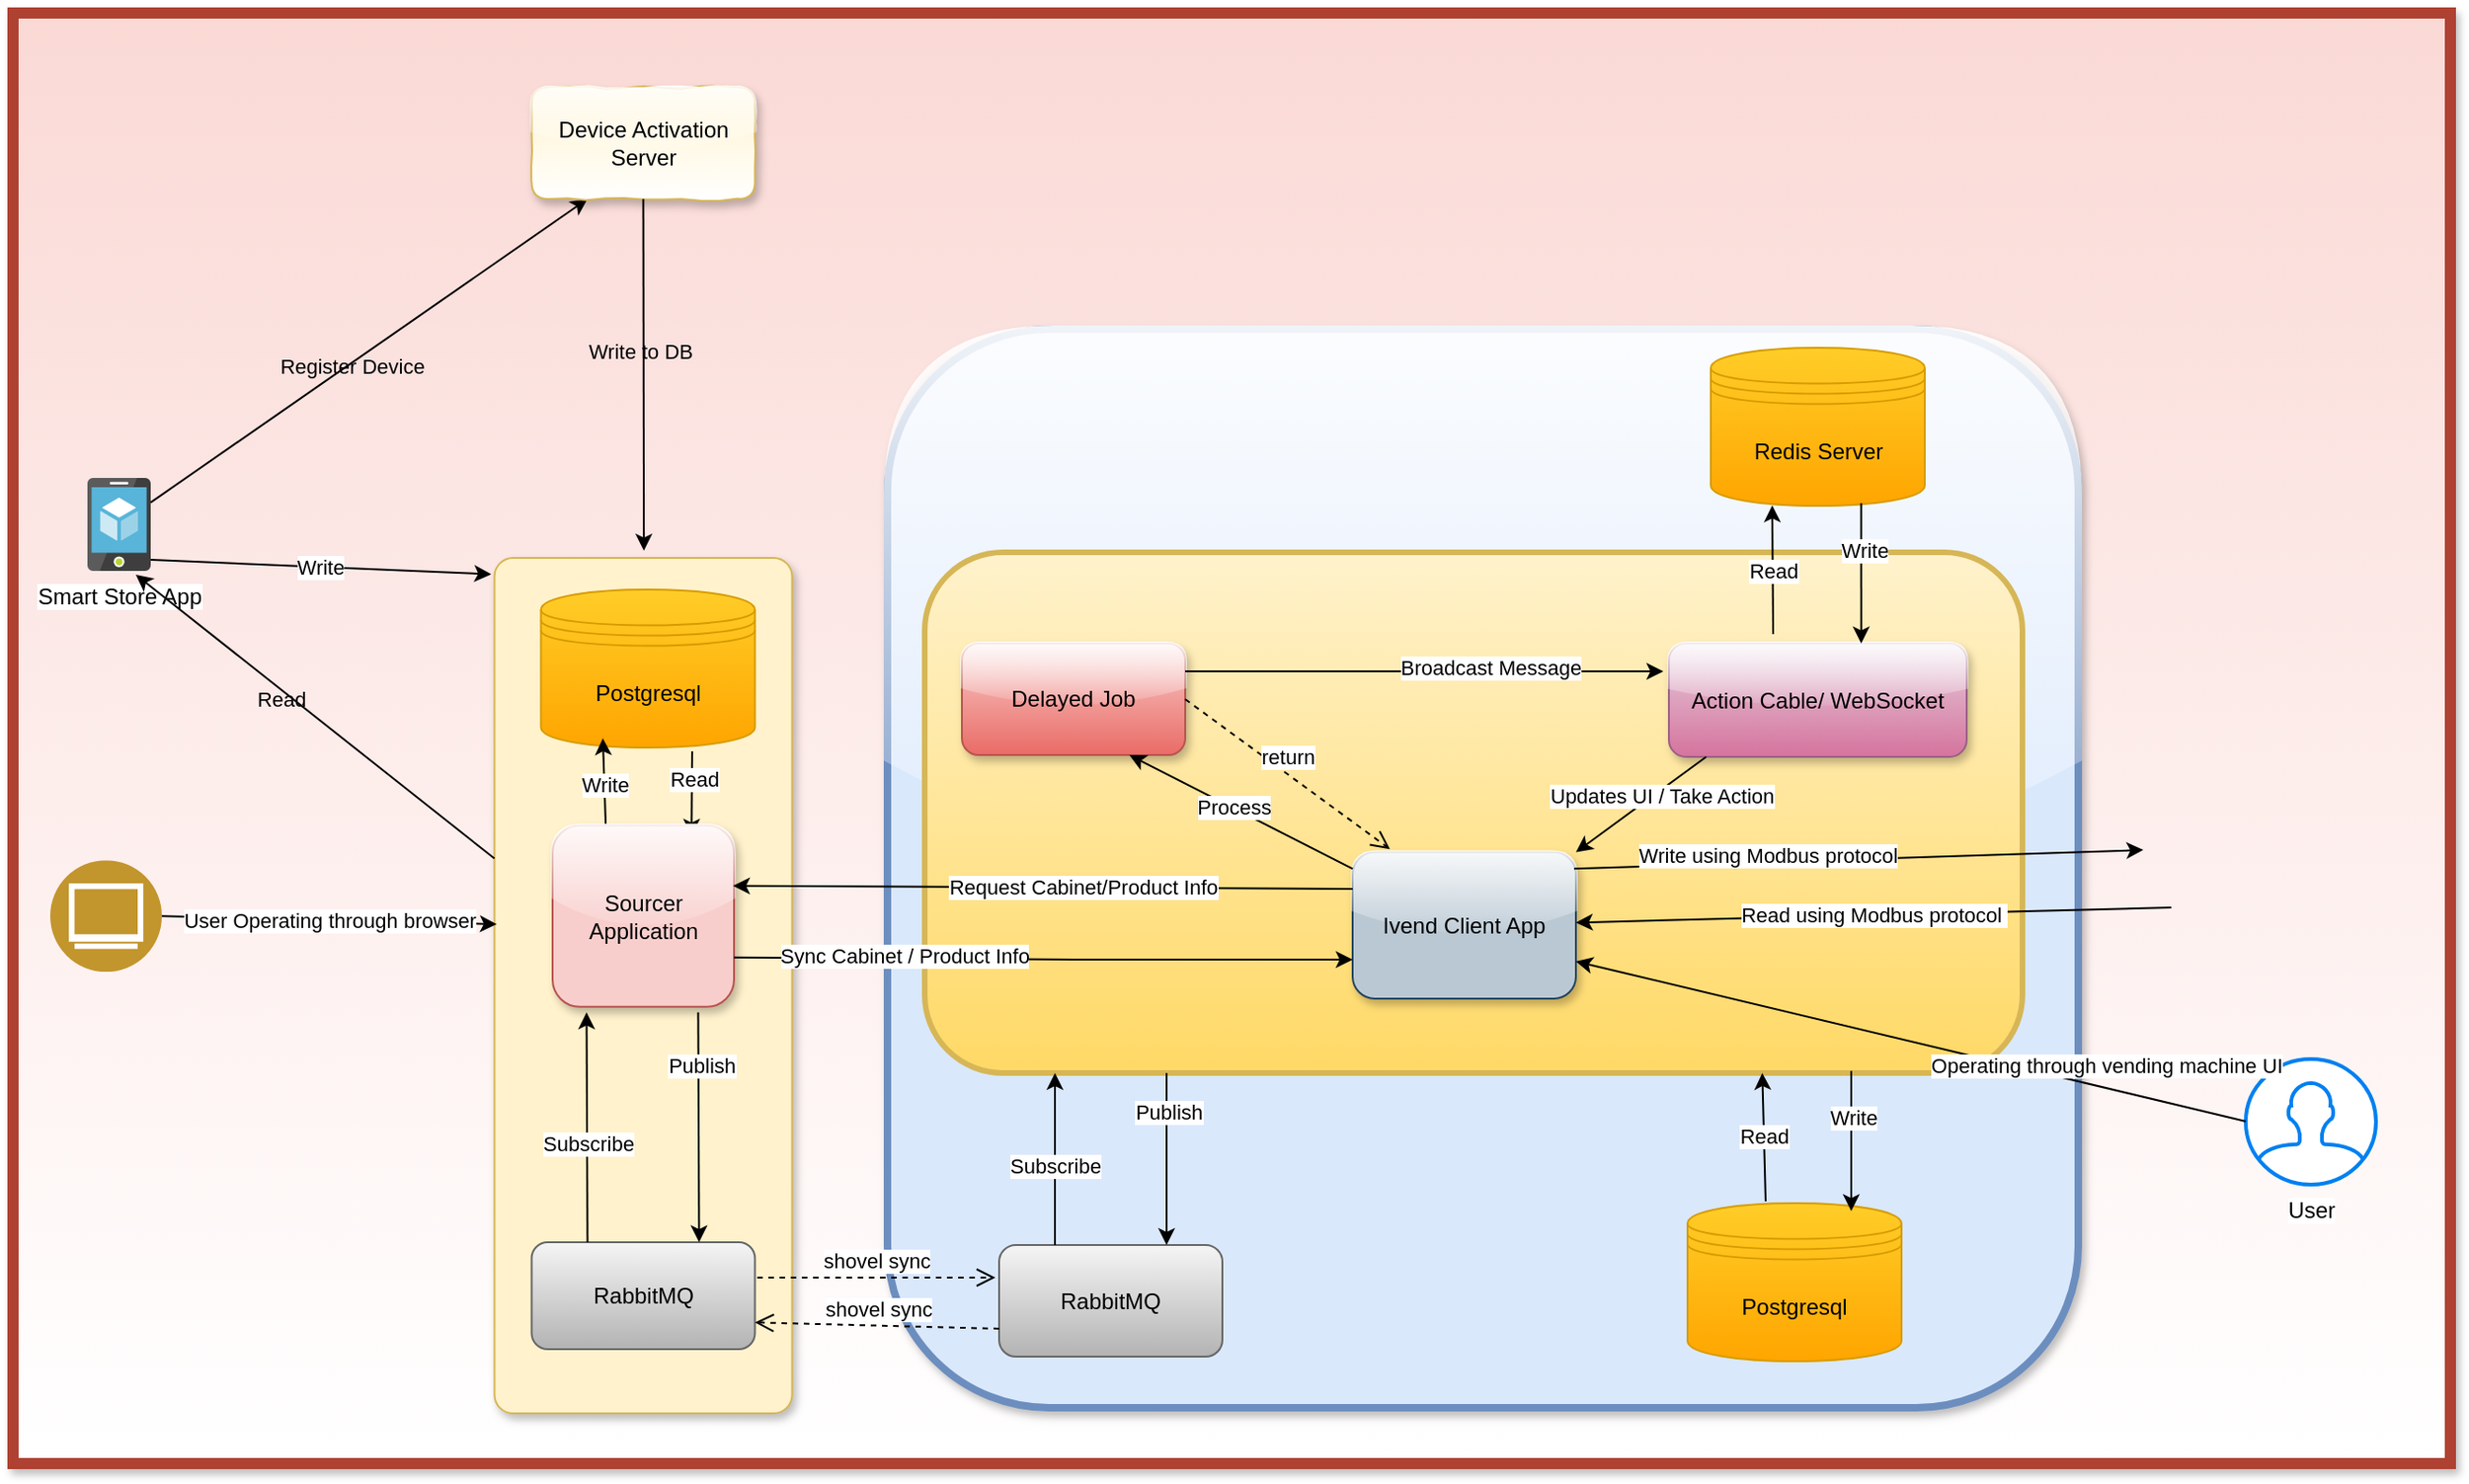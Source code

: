 <mxfile version="13.1.2" type="github">
  <diagram id="xoZPzFlmaSp1hnfD2v14" name="Page-1">
    <mxGraphModel dx="2032" dy="1769" grid="1" gridSize="10" guides="1" tooltips="1" connect="1" arrows="1" fold="1" page="1" pageScale="1" pageWidth="850" pageHeight="1100" math="0" shadow="0">
      <root>
        <mxCell id="0" />
        <mxCell id="1" parent="0" />
        <mxCell id="39ve_CgXmUywYCEbx6uL-2" value="" style="verticalLabelPosition=bottom;verticalAlign=top;html=1;shape=mxgraph.basic.rect;fillColor2=none;strokeWidth=6;size=20;indent=5;fillColor=#fad9d5;strokeColor=#ae4132;shadow=1;gradientColor=#ffffff;" parent="1" vertex="1">
          <mxGeometry x="-200" y="-160" width="1310" height="780" as="geometry" />
        </mxCell>
        <mxCell id="xF51GjXkcUq14_9qOw0B-2" value="" style="shape=mxgraph.mockup.containers.marginRect;rectMarginTop=10;strokeColor=#d6b656;strokeWidth=1;dashed=0;rounded=1;arcSize=5;recursiveResize=0;shadow=1;fillColor=#fff2cc;" parent="1" vertex="1">
          <mxGeometry x="58.75" y="123" width="160" height="470" as="geometry" />
        </mxCell>
        <mxCell id="xF51GjXkcUq14_9qOw0B-4" value="RabbitMQ" style="rounded=1;whiteSpace=wrap;html=1;gradientColor=#b3b3b3;fillColor=#f5f5f5;strokeColor=#666666;" parent="xF51GjXkcUq14_9qOw0B-2" vertex="1">
          <mxGeometry x="20" y="378" width="120" height="57.5" as="geometry" />
        </mxCell>
        <mxCell id="xF51GjXkcUq14_9qOw0B-8" value="" style="endArrow=classic;html=1;entryX=0.75;entryY=0;entryDx=0;entryDy=0;" parent="xF51GjXkcUq14_9qOw0B-2" target="xF51GjXkcUq14_9qOw0B-4" edge="1">
          <mxGeometry width="50" height="50" relative="1" as="geometry">
            <mxPoint x="109.5" y="254.38" as="sourcePoint" />
            <mxPoint x="109.5" y="346.88" as="targetPoint" />
            <Array as="points" />
          </mxGeometry>
        </mxCell>
        <mxCell id="xF51GjXkcUq14_9qOw0B-9" value="Publish" style="edgeLabel;html=1;align=center;verticalAlign=middle;resizable=0;points=[];" parent="xF51GjXkcUq14_9qOw0B-8" vertex="1" connectable="0">
          <mxGeometry x="-0.542" y="1" relative="1" as="geometry">
            <mxPoint as="offset" />
          </mxGeometry>
        </mxCell>
        <mxCell id="xF51GjXkcUq14_9qOw0B-10" value="" style="endArrow=classic;html=1;entryX=0.75;entryY=1;entryDx=0;entryDy=0;exitX=0.25;exitY=0;exitDx=0;exitDy=0;" parent="xF51GjXkcUq14_9qOw0B-2" source="xF51GjXkcUq14_9qOw0B-4" edge="1">
          <mxGeometry width="50" height="50" relative="1" as="geometry">
            <mxPoint x="49.5" y="346.88" as="sourcePoint" />
            <mxPoint x="49.5" y="254.38" as="targetPoint" />
          </mxGeometry>
        </mxCell>
        <mxCell id="xF51GjXkcUq14_9qOw0B-11" value="Subscribe" style="edgeLabel;html=1;align=center;verticalAlign=middle;resizable=0;points=[];" parent="xF51GjXkcUq14_9qOw0B-10" vertex="1" connectable="0">
          <mxGeometry x="-0.331" relative="1" as="geometry">
            <mxPoint y="-12" as="offset" />
          </mxGeometry>
        </mxCell>
        <mxCell id="PLzoxAE0oAlwpOkitxPc-1" value="Postgresql" style="shape=datastore;whiteSpace=wrap;html=1;gradientColor=#ffa500;fillColor=#ffcd28;strokeColor=#d79b00;" parent="xF51GjXkcUq14_9qOw0B-2" vertex="1">
          <mxGeometry x="25" y="27" width="115" height="85" as="geometry" />
        </mxCell>
        <mxCell id="PLzoxAE0oAlwpOkitxPc-2" value="" style="endArrow=classic;html=1;entryX=0.765;entryY=0.05;entryDx=0;entryDy=0;entryPerimeter=0;" parent="xF51GjXkcUq14_9qOw0B-2" edge="1">
          <mxGeometry width="50" height="50" relative="1" as="geometry">
            <mxPoint x="106.25" y="114" as="sourcePoint" />
            <mxPoint x="105.915" y="159.37" as="targetPoint" />
            <Array as="points" />
          </mxGeometry>
        </mxCell>
        <mxCell id="PLzoxAE0oAlwpOkitxPc-3" value="Read" style="edgeLabel;html=1;align=center;verticalAlign=middle;resizable=0;points=[];" parent="PLzoxAE0oAlwpOkitxPc-2" vertex="1" connectable="0">
          <mxGeometry x="-0.34" y="1" relative="1" as="geometry">
            <mxPoint as="offset" />
          </mxGeometry>
        </mxCell>
        <mxCell id="PLzoxAE0oAlwpOkitxPc-4" value="Write" style="endArrow=classic;html=1;exitX=0.365;exitY=-0.012;exitDx=0;exitDy=0;exitPerimeter=0;" parent="xF51GjXkcUq14_9qOw0B-2" edge="1">
          <mxGeometry width="50" height="50" relative="1" as="geometry">
            <mxPoint x="59.915" y="157.1" as="sourcePoint" />
            <mxPoint x="58.25" y="107" as="targetPoint" />
          </mxGeometry>
        </mxCell>
        <mxCell id="39ve_CgXmUywYCEbx6uL-6" value="&lt;meta charset=&quot;utf-8&quot; style=&quot;&quot;&gt;&lt;span style=&quot;font-family: Helvetica; font-size: 12px; font-style: normal; font-variant-ligatures: normal; font-variant-caps: normal; font-weight: 400; letter-spacing: normal; orphans: 2; text-align: center; text-indent: 0px; text-transform: none; widows: 2; word-spacing: 0px; -webkit-text-stroke-width: 0px; background-color: rgb(248, 249, 250); text-decoration-style: initial; text-decoration-color: initial; float: none; display: inline !important;&quot;&gt;Postgresql&lt;/span&gt;" style="rounded=1;whiteSpace=wrap;html=1;labelBackgroundColor=#9933FF;fillColor=#dae8fc;strokeColor=#6c8ebf;shadow=1;glass=1;strokeWidth=4;" parent="1" vertex="1">
          <mxGeometry x="270" y="10" width="640" height="580" as="geometry" />
        </mxCell>
        <mxCell id="rZ3tqkPkwBDZJlSS5pZd-38" value="" style="rounded=1;whiteSpace=wrap;html=1;labelBackgroundColor=#D4E1F5;fillColor=#fff2cc;strokeColor=#d6b656;gradientColor=#ffd966;strokeWidth=3;" parent="1" vertex="1">
          <mxGeometry x="290" y="130" width="590" height="280" as="geometry" />
        </mxCell>
        <mxCell id="39ve_CgXmUywYCEbx6uL-1" value="Postgresql" style="shape=datastore;whiteSpace=wrap;html=1;gradientColor=#ffa500;fillColor=#ffcd28;strokeColor=#d79b00;" parent="1" vertex="1">
          <mxGeometry x="700" y="480" width="115" height="85" as="geometry" />
        </mxCell>
        <object label="Sourcer&lt;br&gt;Application" id="39ve_CgXmUywYCEbx6uL-4">
          <mxCell style="whiteSpace=wrap;aspect=fixed;labelBackgroundColor=none;labelBorderColor=none;html=1;fillColor=#f8cecc;strokeColor=#b85450;shadow=1;rounded=1;glass=1;gradientColor=none;" parent="1" vertex="1">
            <mxGeometry x="90" y="276.88" width="97.5" height="97.5" as="geometry" />
          </mxCell>
        </object>
        <mxCell id="39ve_CgXmUywYCEbx6uL-8" value="" style="shape=image;html=1;verticalAlign=top;verticalLabelPosition=bottom;labelBackgroundColor=#ffffff;imageAspect=0;aspect=fixed;image=https://cdn2.iconfinder.com/data/icons/free-version/128/vendingmachine-128.png" parent="1" vertex="1">
          <mxGeometry x="950" y="212.5" width="140" height="140" as="geometry" />
        </mxCell>
        <mxCell id="39ve_CgXmUywYCEbx6uL-15" value="RabbitMQ" style="rounded=1;whiteSpace=wrap;html=1;gradientColor=#b3b3b3;fillColor=#f5f5f5;strokeColor=#666666;" parent="1" vertex="1">
          <mxGeometry x="330" y="502.5" width="120" height="60" as="geometry" />
        </mxCell>
        <mxCell id="39ve_CgXmUywYCEbx6uL-16" value="Ivend Client App" style="rounded=1;whiteSpace=wrap;html=1;fillColor=#bac8d3;strokeColor=#23445d;shadow=1;glass=1;" parent="1" vertex="1">
          <mxGeometry x="520" y="291.25" width="120" height="78.75" as="geometry" />
        </mxCell>
        <mxCell id="39ve_CgXmUywYCEbx6uL-24" value="" style="endArrow=classic;html=1;exitX=0.992;exitY=0.113;exitDx=0;exitDy=0;exitPerimeter=0;entryX=-0.036;entryY=0.554;entryDx=0;entryDy=0;entryPerimeter=0;" parent="1" source="39ve_CgXmUywYCEbx6uL-16" target="39ve_CgXmUywYCEbx6uL-8" edge="1">
          <mxGeometry width="50" height="50" relative="1" as="geometry">
            <mxPoint x="640" y="307.96" as="sourcePoint" />
            <mxPoint x="950" y="283" as="targetPoint" />
          </mxGeometry>
        </mxCell>
        <mxCell id="39ve_CgXmUywYCEbx6uL-28" value="Write using Modbus protocol" style="edgeLabel;html=1;align=center;verticalAlign=middle;resizable=0;points=[];" parent="39ve_CgXmUywYCEbx6uL-24" vertex="1" connectable="0">
          <mxGeometry x="-0.32" y="4" relative="1" as="geometry">
            <mxPoint as="offset" />
          </mxGeometry>
        </mxCell>
        <mxCell id="39ve_CgXmUywYCEbx6uL-27" value="Read using Modbus protocol&amp;nbsp;" style="endArrow=classic;html=1;" parent="1" target="39ve_CgXmUywYCEbx6uL-16" edge="1">
          <mxGeometry width="50" height="50" relative="1" as="geometry">
            <mxPoint x="960" y="321" as="sourcePoint" />
            <mxPoint x="844" y="318" as="targetPoint" />
            <Array as="points" />
          </mxGeometry>
        </mxCell>
        <mxCell id="39ve_CgXmUywYCEbx6uL-30" value="" style="endArrow=classic;html=1;" parent="1" edge="1">
          <mxGeometry width="50" height="50" relative="1" as="geometry">
            <mxPoint x="187.5" y="347.907" as="sourcePoint" />
            <mxPoint x="520" y="349" as="targetPoint" />
            <Array as="points">
              <mxPoint x="380" y="349" />
            </Array>
          </mxGeometry>
        </mxCell>
        <mxCell id="39ve_CgXmUywYCEbx6uL-31" value="Sync Cabinet / Product Info" style="edgeLabel;html=1;align=center;verticalAlign=middle;resizable=0;points=[];rotation=0;" parent="39ve_CgXmUywYCEbx6uL-30" vertex="1" connectable="0">
          <mxGeometry x="-0.45" y="2" relative="1" as="geometry">
            <mxPoint as="offset" />
          </mxGeometry>
        </mxCell>
        <mxCell id="39ve_CgXmUywYCEbx6uL-35" value="" style="endArrow=classic;html=1;exitX=0;exitY=0.25;exitDx=0;exitDy=0;entryX=0.995;entryY=0.333;entryDx=0;entryDy=0;entryPerimeter=0;" parent="1" source="39ve_CgXmUywYCEbx6uL-16" target="39ve_CgXmUywYCEbx6uL-4" edge="1">
          <mxGeometry width="50" height="50" relative="1" as="geometry">
            <mxPoint x="380" y="297" as="sourcePoint" />
            <mxPoint x="620" y="320" as="targetPoint" />
          </mxGeometry>
        </mxCell>
        <mxCell id="39ve_CgXmUywYCEbx6uL-36" value="Request Cabinet/Product Info" style="edgeLabel;html=1;align=center;verticalAlign=middle;resizable=0;points=[];" parent="39ve_CgXmUywYCEbx6uL-35" vertex="1" connectable="0">
          <mxGeometry x="-0.381" y="-1" relative="1" as="geometry">
            <mxPoint x="-42" as="offset" />
          </mxGeometry>
        </mxCell>
        <mxCell id="39ve_CgXmUywYCEbx6uL-37" value="" style="endArrow=classic;html=1;entryX=0.765;entryY=0.05;entryDx=0;entryDy=0;entryPerimeter=0;exitX=0.844;exitY=0.996;exitDx=0;exitDy=0;exitPerimeter=0;" parent="1" source="rZ3tqkPkwBDZJlSS5pZd-38" target="39ve_CgXmUywYCEbx6uL-1" edge="1">
          <mxGeometry width="50" height="50" relative="1" as="geometry">
            <mxPoint x="418" y="410" as="sourcePoint" />
            <mxPoint x="610" y="238" as="targetPoint" />
            <Array as="points" />
          </mxGeometry>
        </mxCell>
        <mxCell id="rZ3tqkPkwBDZJlSS5pZd-4" value="Write" style="edgeLabel;html=1;align=center;verticalAlign=middle;resizable=0;points=[];" parent="39ve_CgXmUywYCEbx6uL-37" vertex="1" connectable="0">
          <mxGeometry x="-0.34" y="1" relative="1" as="geometry">
            <mxPoint as="offset" />
          </mxGeometry>
        </mxCell>
        <mxCell id="39ve_CgXmUywYCEbx6uL-38" value="" style="endArrow=classic;html=1;entryX=0.75;entryY=0;entryDx=0;entryDy=0;" parent="1" target="39ve_CgXmUywYCEbx6uL-15" edge="1">
          <mxGeometry width="50" height="50" relative="1" as="geometry">
            <mxPoint x="420" y="410" as="sourcePoint" />
            <mxPoint x="550" y="320" as="targetPoint" />
            <Array as="points" />
          </mxGeometry>
        </mxCell>
        <mxCell id="rZ3tqkPkwBDZJlSS5pZd-10" value="Publish" style="edgeLabel;html=1;align=center;verticalAlign=middle;resizable=0;points=[];" parent="39ve_CgXmUywYCEbx6uL-38" vertex="1" connectable="0">
          <mxGeometry x="-0.542" y="1" relative="1" as="geometry">
            <mxPoint as="offset" />
          </mxGeometry>
        </mxCell>
        <mxCell id="rZ3tqkPkwBDZJlSS5pZd-5" value="User" style="html=1;verticalLabelPosition=bottom;align=center;labelBackgroundColor=#ffffff;verticalAlign=top;strokeWidth=2;strokeColor=#0080F0;shadow=0;dashed=0;shape=mxgraph.ios7.icons.user;gradientColor=#ffffff;" parent="1" vertex="1">
          <mxGeometry x="1000" y="402.5" width="70" height="67.5" as="geometry" />
        </mxCell>
        <mxCell id="rZ3tqkPkwBDZJlSS5pZd-6" value="" style="endArrow=classic;html=1;exitX=0;exitY=0.496;exitDx=0;exitDy=0;exitPerimeter=0;" parent="1" source="rZ3tqkPkwBDZJlSS5pZd-5" edge="1">
          <mxGeometry width="50" height="50" relative="1" as="geometry">
            <mxPoint x="1143" y="441.25" as="sourcePoint" />
            <mxPoint x="640" y="350" as="targetPoint" />
          </mxGeometry>
        </mxCell>
        <mxCell id="rZ3tqkPkwBDZJlSS5pZd-11" value="Operating through vending machine UI" style="edgeLabel;html=1;align=center;verticalAlign=middle;resizable=0;points=[];" parent="rZ3tqkPkwBDZJlSS5pZd-6" vertex="1" connectable="0">
          <mxGeometry x="-0.434" y="-1" relative="1" as="geometry">
            <mxPoint x="25.97" y="-5.35" as="offset" />
          </mxGeometry>
        </mxCell>
        <mxCell id="rZ3tqkPkwBDZJlSS5pZd-7" value="" style="endArrow=classic;html=1;entryX=0.75;entryY=1;entryDx=0;entryDy=0;exitX=0.25;exitY=0;exitDx=0;exitDy=0;" parent="1" source="39ve_CgXmUywYCEbx6uL-15" edge="1">
          <mxGeometry width="50" height="50" relative="1" as="geometry">
            <mxPoint x="360.5" y="488" as="sourcePoint" />
            <mxPoint x="360" y="410" as="targetPoint" />
          </mxGeometry>
        </mxCell>
        <mxCell id="rZ3tqkPkwBDZJlSS5pZd-9" value="Subscribe" style="edgeLabel;html=1;align=center;verticalAlign=middle;resizable=0;points=[];" parent="rZ3tqkPkwBDZJlSS5pZd-7" vertex="1" connectable="0">
          <mxGeometry x="-0.331" relative="1" as="geometry">
            <mxPoint y="-12" as="offset" />
          </mxGeometry>
        </mxCell>
        <mxCell id="rZ3tqkPkwBDZJlSS5pZd-8" value="Read" style="endArrow=classic;html=1;entryX=0.085;entryY=1.007;entryDx=0;entryDy=0;entryPerimeter=0;exitX=0.365;exitY=-0.012;exitDx=0;exitDy=0;exitPerimeter=0;" parent="1" source="39ve_CgXmUywYCEbx6uL-1" edge="1">
          <mxGeometry width="50" height="50" relative="1" as="geometry">
            <mxPoint x="740" y="472.04" as="sourcePoint" />
            <mxPoint x="740.15" y="410.0" as="targetPoint" />
          </mxGeometry>
        </mxCell>
        <mxCell id="rZ3tqkPkwBDZJlSS5pZd-12" value="Delayed Job" style="rounded=1;whiteSpace=wrap;html=1;labelBackgroundColor=none;gradientColor=#ea6b66;fillColor=#f8cecc;strokeColor=#b85450;shadow=1;glass=1;" parent="1" vertex="1">
          <mxGeometry x="310" y="179" width="120" height="60" as="geometry" />
        </mxCell>
        <mxCell id="rZ3tqkPkwBDZJlSS5pZd-13" value="Action Cable/ WebSocket" style="rounded=1;whiteSpace=wrap;html=1;labelBackgroundColor=none;gradientColor=#d5739d;fillColor=#e6d0de;strokeColor=#996185;shadow=1;glass=1;" parent="1" vertex="1">
          <mxGeometry x="690" y="179" width="160" height="61" as="geometry" />
        </mxCell>
        <mxCell id="rZ3tqkPkwBDZJlSS5pZd-14" value="" style="endArrow=classic;html=1;entryX=0.75;entryY=1;entryDx=0;entryDy=0;exitX=0;exitY=0.113;exitDx=0;exitDy=0;exitPerimeter=0;" parent="1" source="39ve_CgXmUywYCEbx6uL-16" target="rZ3tqkPkwBDZJlSS5pZd-12" edge="1">
          <mxGeometry width="50" height="50" relative="1" as="geometry">
            <mxPoint x="520" y="340" as="sourcePoint" />
            <mxPoint x="570" y="290" as="targetPoint" />
          </mxGeometry>
        </mxCell>
        <mxCell id="rZ3tqkPkwBDZJlSS5pZd-19" value="Process" style="edgeLabel;html=1;align=center;verticalAlign=middle;resizable=0;points=[];" parent="rZ3tqkPkwBDZJlSS5pZd-14" vertex="1" connectable="0">
          <mxGeometry x="0.077" y="-1" relative="1" as="geometry">
            <mxPoint as="offset" />
          </mxGeometry>
        </mxCell>
        <mxCell id="rZ3tqkPkwBDZJlSS5pZd-18" value="return" style="html=1;verticalAlign=bottom;endArrow=open;dashed=1;endSize=8;exitX=1;exitY=0.5;exitDx=0;exitDy=0;entryX=0.167;entryY=-0.021;entryDx=0;entryDy=0;entryPerimeter=0;" parent="1" source="rZ3tqkPkwBDZJlSS5pZd-12" target="39ve_CgXmUywYCEbx6uL-16" edge="1">
          <mxGeometry relative="1" as="geometry">
            <mxPoint x="520" y="250" as="sourcePoint" />
            <mxPoint x="440" y="250" as="targetPoint" />
          </mxGeometry>
        </mxCell>
        <mxCell id="rZ3tqkPkwBDZJlSS5pZd-22" value="" style="endArrow=classic;html=1;entryX=1;entryY=0;entryDx=0;entryDy=0;" parent="1" target="39ve_CgXmUywYCEbx6uL-16" edge="1">
          <mxGeometry width="50" height="50" relative="1" as="geometry">
            <mxPoint x="710" y="240" as="sourcePoint" />
            <mxPoint x="520" y="340" as="targetPoint" />
            <Array as="points" />
          </mxGeometry>
        </mxCell>
        <mxCell id="rZ3tqkPkwBDZJlSS5pZd-23" value="Updates UI / Take Action" style="edgeLabel;html=1;align=center;verticalAlign=middle;resizable=0;points=[];" parent="rZ3tqkPkwBDZJlSS5pZd-22" vertex="1" connectable="0">
          <mxGeometry x="-0.241" y="2" relative="1" as="geometry">
            <mxPoint x="1" as="offset" />
          </mxGeometry>
        </mxCell>
        <mxCell id="rZ3tqkPkwBDZJlSS5pZd-24" style="edgeStyle=orthogonalEdgeStyle;rounded=0;orthogonalLoop=1;jettySize=auto;html=1;exitX=0.5;exitY=1;exitDx=0;exitDy=0;" parent="1" source="rZ3tqkPkwBDZJlSS5pZd-13" target="rZ3tqkPkwBDZJlSS5pZd-13" edge="1">
          <mxGeometry relative="1" as="geometry" />
        </mxCell>
        <mxCell id="rZ3tqkPkwBDZJlSS5pZd-36" value="" style="endArrow=classic;html=1;exitX=1;exitY=0.25;exitDx=0;exitDy=0;" parent="1" source="rZ3tqkPkwBDZJlSS5pZd-12" edge="1">
          <mxGeometry width="50" height="50" relative="1" as="geometry">
            <mxPoint x="430" y="240" as="sourcePoint" />
            <mxPoint x="687" y="194" as="targetPoint" />
          </mxGeometry>
        </mxCell>
        <mxCell id="rZ3tqkPkwBDZJlSS5pZd-37" value="Broadcast Message" style="edgeLabel;html=1;align=center;verticalAlign=middle;resizable=0;points=[];" parent="rZ3tqkPkwBDZJlSS5pZd-36" vertex="1" connectable="0">
          <mxGeometry x="0.276" y="2" relative="1" as="geometry">
            <mxPoint as="offset" />
          </mxGeometry>
        </mxCell>
        <mxCell id="xF51GjXkcUq14_9qOw0B-12" value="shovel sync" style="html=1;verticalAlign=bottom;endArrow=open;dashed=1;endSize=8;exitX=1;exitY=0.5;exitDx=0;exitDy=0;" parent="1" edge="1">
          <mxGeometry relative="1" as="geometry">
            <mxPoint x="199.96" y="520" as="sourcePoint" />
            <mxPoint x="328" y="520" as="targetPoint" />
          </mxGeometry>
        </mxCell>
        <mxCell id="xF51GjXkcUq14_9qOw0B-13" value="shovel sync" style="html=1;verticalAlign=bottom;endArrow=open;dashed=1;endSize=8;entryX=1;entryY=0.75;entryDx=0;entryDy=0;exitX=0;exitY=0.75;exitDx=0;exitDy=0;" parent="1" source="39ve_CgXmUywYCEbx6uL-15" target="xF51GjXkcUq14_9qOw0B-4" edge="1">
          <mxGeometry relative="1" as="geometry">
            <mxPoint x="209.96" y="530" as="sourcePoint" />
            <mxPoint x="338" y="530" as="targetPoint" />
          </mxGeometry>
        </mxCell>
        <mxCell id="xF51GjXkcUq14_9qOw0B-14" value="Redis Server" style="shape=datastore;whiteSpace=wrap;html=1;gradientColor=#ffa500;fillColor=#ffcd28;strokeColor=#d79b00;" parent="1" vertex="1">
          <mxGeometry x="712.5" y="20" width="115" height="85" as="geometry" />
        </mxCell>
        <mxCell id="xF51GjXkcUq14_9qOw0B-15" value="" style="endArrow=classic;html=1;entryX=0.765;entryY=0.05;entryDx=0;entryDy=0;entryPerimeter=0;exitX=0.844;exitY=0.996;exitDx=0;exitDy=0;exitPerimeter=0;" parent="1" edge="1">
          <mxGeometry width="50" height="50" relative="1" as="geometry">
            <mxPoint x="793.32" y="103.63" as="sourcePoint" />
            <mxPoint x="793.335" y="179" as="targetPoint" />
            <Array as="points" />
          </mxGeometry>
        </mxCell>
        <mxCell id="xF51GjXkcUq14_9qOw0B-16" value="Write" style="edgeLabel;html=1;align=center;verticalAlign=middle;resizable=0;points=[];" parent="xF51GjXkcUq14_9qOw0B-15" vertex="1" connectable="0">
          <mxGeometry x="-0.34" y="1" relative="1" as="geometry">
            <mxPoint as="offset" />
          </mxGeometry>
        </mxCell>
        <mxCell id="xF51GjXkcUq14_9qOw0B-17" value="Read" style="endArrow=classic;html=1;entryX=0.085;entryY=1.007;entryDx=0;entryDy=0;entryPerimeter=0;" parent="1" edge="1">
          <mxGeometry width="50" height="50" relative="1" as="geometry">
            <mxPoint x="746" y="174" as="sourcePoint" />
            <mxPoint x="745.51" y="104.75" as="targetPoint" />
          </mxGeometry>
        </mxCell>
        <mxCell id="PLzoxAE0oAlwpOkitxPc-5" value="Smart Store App" style="aspect=fixed;html=1;points=[];align=center;image;fontSize=12;image=img/lib/mscae/App_Service_Mobile_App.svg;" parent="1" vertex="1">
          <mxGeometry x="-160" y="90" width="34" height="50" as="geometry" />
        </mxCell>
        <mxCell id="PLzoxAE0oAlwpOkitxPc-6" value="" style="endArrow=classic;html=1;entryX=0.25;entryY=1;entryDx=0;entryDy=0;" parent="1" source="PLzoxAE0oAlwpOkitxPc-5" target="PLzoxAE0oAlwpOkitxPc-17" edge="1">
          <mxGeometry width="50" height="50" relative="1" as="geometry">
            <mxPoint x="130" y="130" as="sourcePoint" />
            <mxPoint x="130" y="130" as="targetPoint" />
            <Array as="points" />
          </mxGeometry>
        </mxCell>
        <mxCell id="PLzoxAE0oAlwpOkitxPc-21" value="Register Device" style="edgeLabel;html=1;align=center;verticalAlign=middle;resizable=0;points=[];labelBackgroundColor=none;" parent="PLzoxAE0oAlwpOkitxPc-6" vertex="1" connectable="0">
          <mxGeometry x="-0.086" y="-1" relative="1" as="geometry">
            <mxPoint as="offset" />
          </mxGeometry>
        </mxCell>
        <mxCell id="PLzoxAE0oAlwpOkitxPc-17" value="Device Activation Server" style="rounded=1;whiteSpace=wrap;html=1;fillColor=#fff2cc;strokeColor=#d6b656;gradientColor=#ffffff;shadow=1;comic=1;glass=1;" parent="1" vertex="1">
          <mxGeometry x="78.75" y="-120" width="120" height="60" as="geometry" />
        </mxCell>
        <mxCell id="PLzoxAE0oAlwpOkitxPc-19" value="" style="endArrow=classic;html=1;entryX=0.502;entryY=0.013;entryDx=0;entryDy=0;entryPerimeter=0;exitX=0.5;exitY=1;exitDx=0;exitDy=0;" parent="1" source="PLzoxAE0oAlwpOkitxPc-17" target="xF51GjXkcUq14_9qOw0B-2" edge="1">
          <mxGeometry width="50" height="50" relative="1" as="geometry">
            <mxPoint x="120" y="80" as="sourcePoint" />
            <mxPoint x="170" y="30" as="targetPoint" />
          </mxGeometry>
        </mxCell>
        <mxCell id="PLzoxAE0oAlwpOkitxPc-20" value="Write to DB" style="edgeLabel;html=1;align=center;verticalAlign=middle;resizable=0;points=[];labelBackgroundColor=none;" parent="PLzoxAE0oAlwpOkitxPc-19" vertex="1" connectable="0">
          <mxGeometry x="-0.132" y="-2" relative="1" as="geometry">
            <mxPoint as="offset" />
          </mxGeometry>
        </mxCell>
        <mxCell id="PLzoxAE0oAlwpOkitxPc-22" value="Write" style="endArrow=classic;html=1;entryX=-0.011;entryY=0.04;entryDx=0;entryDy=0;entryPerimeter=0;exitX=1;exitY=0.88;exitDx=0;exitDy=0;exitPerimeter=0;" parent="1" source="PLzoxAE0oAlwpOkitxPc-5" target="xF51GjXkcUq14_9qOw0B-2" edge="1">
          <mxGeometry width="50" height="50" relative="1" as="geometry">
            <mxPoint x="20" y="130" as="sourcePoint" />
            <mxPoint x="70" y="80" as="targetPoint" />
          </mxGeometry>
        </mxCell>
        <mxCell id="PLzoxAE0oAlwpOkitxPc-23" value="" style="endArrow=classic;html=1;entryX=0.765;entryY=1.04;entryDx=0;entryDy=0;entryPerimeter=0;" parent="1" source="xF51GjXkcUq14_9qOw0B-2" target="PLzoxAE0oAlwpOkitxPc-5" edge="1">
          <mxGeometry width="50" height="50" relative="1" as="geometry">
            <mxPoint x="50" y="210" as="sourcePoint" />
            <mxPoint x="100" y="160" as="targetPoint" />
          </mxGeometry>
        </mxCell>
        <mxCell id="PLzoxAE0oAlwpOkitxPc-24" value="Read" style="edgeLabel;html=1;align=center;verticalAlign=middle;resizable=0;points=[];labelBackgroundColor=none;" parent="PLzoxAE0oAlwpOkitxPc-23" vertex="1" connectable="0">
          <mxGeometry x="0.166" y="4" relative="1" as="geometry">
            <mxPoint as="offset" />
          </mxGeometry>
        </mxCell>
        <mxCell id="tYrQ3M4pKk2gDjTUjPcf-2" value="" style="aspect=fixed;perimeter=ellipsePerimeter;html=1;align=center;shadow=0;dashed=0;fontColor=#4277BB;labelBackgroundColor=#ffffff;fontSize=12;spacingTop=3;image;image=img/lib/ibm/users/browser.svg;glass=1;comic=0;" vertex="1" parent="1">
          <mxGeometry x="-180" y="295.63" width="60" height="60" as="geometry" />
        </mxCell>
        <mxCell id="tYrQ3M4pKk2gDjTUjPcf-3" value="User Operating through browser" style="endArrow=classic;html=1;exitX=1;exitY=0.5;exitDx=0;exitDy=0;" edge="1" parent="1" source="tYrQ3M4pKk2gDjTUjPcf-2">
          <mxGeometry width="50" height="50" relative="1" as="geometry">
            <mxPoint x="10" y="380" as="sourcePoint" />
            <mxPoint x="60" y="330" as="targetPoint" />
          </mxGeometry>
        </mxCell>
      </root>
    </mxGraphModel>
  </diagram>
</mxfile>
